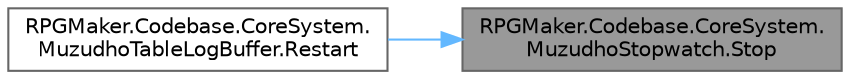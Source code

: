 digraph "RPGMaker.Codebase.CoreSystem.MuzudhoStopwatch.Stop"
{
 // LATEX_PDF_SIZE
  bgcolor="transparent";
  edge [fontname=Helvetica,fontsize=10,labelfontname=Helvetica,labelfontsize=10];
  node [fontname=Helvetica,fontsize=10,shape=box,height=0.2,width=0.4];
  rankdir="RL";
  Node1 [id="Node000001",label="RPGMaker.Codebase.CoreSystem.\lMuzudhoStopwatch.Stop",height=0.2,width=0.4,color="gray40", fillcolor="grey60", style="filled", fontcolor="black",tooltip="計測停止"];
  Node1 -> Node2 [id="edge1_Node000001_Node000002",dir="back",color="steelblue1",style="solid",tooltip=" "];
  Node2 [id="Node000002",label="RPGMaker.Codebase.CoreSystem.\lMuzudhoTableLogBuffer.Restart",height=0.2,width=0.4,color="grey40", fillcolor="white", style="filled",URL="$da/d54/class_r_p_g_maker_1_1_codebase_1_1_core_system_1_1_muzudho_table_log_buffer.html#a7ac5b454bb3811e2d74c82467f86a601",tooltip=" "];
}
